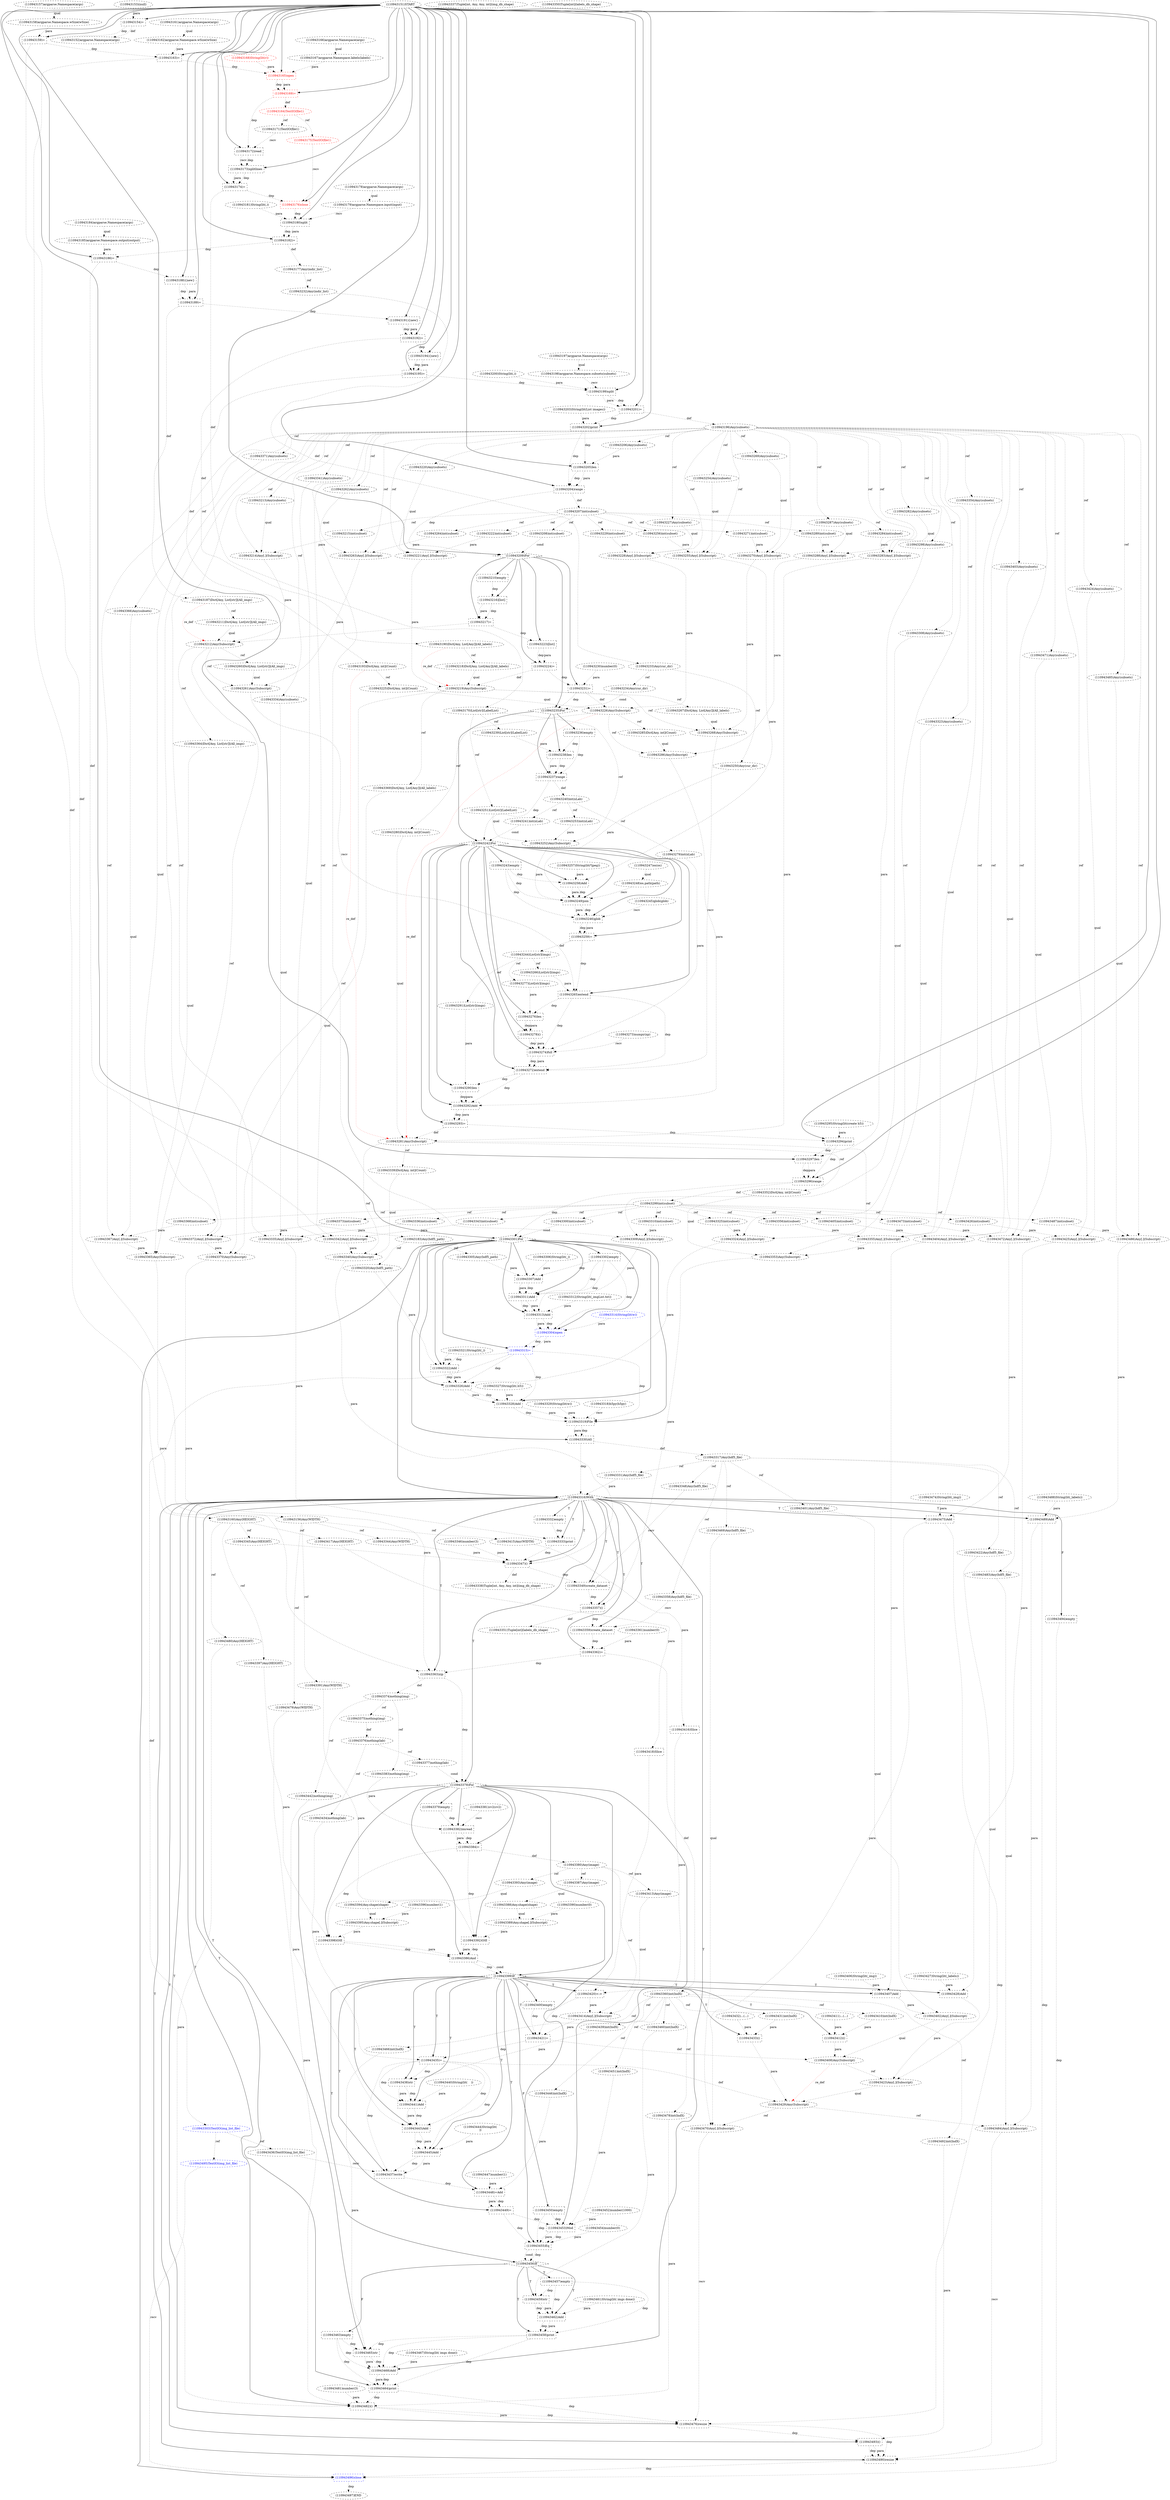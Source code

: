 digraph G {
1 [label="(110943480)Any(HEIGHT)" shape=ellipse style=dashed]
2 [label="(110943156)Any(WIDTH)" shape=ellipse style=dashed]
3 [label="(110943230)number(0)" shape=ellipse style=dashed]
4 [label="(110943324)Any[.](Subscript)" shape=ellipse style=dashed]
5 [label="(110943449)=" shape=box style=dashed]
6 [label="(110943253)int(nLab)" shape=ellipse style=dashed]
7 [label="(110943288)Any[.](Subscript)" shape=ellipse style=dashed]
8 [label="(110943403)Any(subsets)" shape=ellipse style=dashed]
9 [label="(110943284)int(subset)" shape=ellipse style=dashed]
10 [label="(110943161)argparse.Namespace(args)" shape=ellipse style=dashed]
11 [label="(110943305)Any(hdf5_path)" shape=ellipse style=dashed]
12 [label="(110943258)Add" shape=box style=dashed]
13 [label="(110943211)Dict[Any, List[str]](All_imgs)" shape=ellipse style=dashed]
14 [label="(110943488)String(lit(_labels))" shape=ellipse style=dashed]
15 [label="(110943296)range" shape=box style=dashed]
16 [label="(110943372)Any[.](Subscript)" shape=ellipse style=dashed]
17 [label="(110943263)Any[.](Subscript)" shape=ellipse style=dashed]
18 [label="(110943210)empty" shape=box style=dashed]
19 [label="(110943325)int(subset)" shape=ellipse style=dashed]
20 [label="(110943406)String(lit(_img))" shape=ellipse style=dashed]
21 [label="(110943445)Add" shape=box style=dashed]
22 [label="(110943344)Any(WIDTH)" shape=ellipse style=dashed]
23 [label="(110943364)Dict[Any, List[str]](All_imgs)" shape=ellipse style=dashed]
24 [label="(110943381)cv2(cv2)" shape=ellipse style=dashed]
25 [label="(110943473)int(subset)" shape=ellipse style=dashed]
26 [label="(110943162)argparse.Namespace.wSize(wSize)" shape=ellipse style=dashed]
27 [label="(110943197)argparse.Namespace(args)" shape=ellipse style=dashed]
28 [label="(110943411)...(...)" shape=ellipse style=dashed]
29 [label="(110943450)empty" shape=box style=dashed]
30 [label="(110943175)TextIO(file1)" shape=ellipse style=dashed color=red fontcolor=red]
31 [label="(110943447)number(1)" shape=ellipse style=dashed]
32 [label="(110943457)empty" shape=box style=dashed]
33 [label="(110943171)TextIO(file1)" shape=ellipse style=dashed]
34 [label="(110943153)(null)" shape=ellipse style=dashed]
35 [label="(110943266)List[str](imgs)" shape=ellipse style=dashed]
36 [label="(110943154)=" shape=box style=dashed]
37 [label="(110943414)Any[.](Subscript)" shape=ellipse style=dashed]
38 [label="(110943472)Any[.](Subscript)" shape=ellipse style=dashed]
39 [label="(110943389)Any.shape[.](Subscript)" shape=ellipse style=dashed]
40 [label="(110943420)<:>" shape=box style=dashed]
41 [label="(110943427)String(lit(_labels))" shape=ellipse style=dashed]
42 [label="(110943490)resize" shape=box style=dashed]
43 [label="(110943200)String(lit(,))" shape=ellipse style=dashed]
44 [label="(110943219)Any(Subscript)" shape=ellipse style=dashed]
45 [label="(110943278)()" shape=box style=dashed]
46 [label="(110943206)Any(subsets)" shape=ellipse style=dashed]
47 [label="(110943239)List[str](LabelList)" shape=ellipse style=dashed]
48 [label="(110943401)Any(hdf5_file)" shape=ellipse style=dashed]
49 [label="(110943425)Any[.](Subscript)" shape=ellipse style=dashed]
50 [label="(110943245)glob(glob)" shape=ellipse style=dashed]
51 [label="(110943261)Any(Subscript)" shape=ellipse style=dashed]
52 [label="(110943228)Any[.](Subscript)" shape=ellipse style=dashed]
53 [label="(110943262)Any(subsets)" shape=ellipse style=dashed]
54 [label="(110943327)String(lit(.h5))" shape=ellipse style=dashed]
55 [label="(110943187)Dict[Any, List[str]](All_imgs)" shape=ellipse style=dashed]
56 [label="(110943300)int(subset)" shape=ellipse style=dashed]
57 [label="(110943311)Add" shape=box style=dashed]
58 [label="(110943313)Add" shape=box style=dashed]
59 [label="(110943195)=" shape=box style=dashed]
60 [label="(110943402)Any[.](Subscript)" shape=ellipse style=dashed]
61 [label="(110943379)empty" shape=box style=dashed]
62 [label="(110943428)Add" shape=box style=dashed]
63 [label="(110943247)os(os)" shape=ellipse style=dashed]
64 [label="(110943380)Any(image)" shape=ellipse style=dashed]
65 [label="(110943160)Any(HEIGHT)" shape=ellipse style=dashed]
66 [label="(110943295)String(lit(create h5))" shape=ellipse style=dashed]
67 [label="(110943346)number(3)" shape=ellipse style=dashed]
68 [label="(110943198)argparse.Namespace.subsets(subsets)" shape=ellipse style=dashed]
69 [label="(110943281)Any(Subscript)" shape=ellipse style=dashed]
70 [label="(110943183)Any(hdf5_path)" shape=ellipse style=dashed]
71 [label="(110943231)=" shape=box style=dashed]
72 [label="(110943264)int(subset)" shape=ellipse style=dashed]
73 [label="(110943326)Add" shape=box style=dashed]
74 [label="(110943393)Any(image)" shape=ellipse style=dashed]
75 [label="(110943461)String(lit( imgs done))" shape=ellipse style=dashed]
76 [label="(110943329)String(lit(w))" shape=ellipse style=dashed]
77 [label="(110943285)Dict[Any, int](Count)" shape=ellipse style=dashed]
78 [label="(110943255)Any[.](Subscript)" shape=ellipse style=dashed]
79 [label="(110943392)GtE" shape=box style=dashed]
80 [label="(110943448)=Add" shape=box style=dashed]
81 [label="(110943454)number(0)" shape=ellipse style=dashed]
82 [label="(110943316)With" shape=diamond style=dashed]
83 [label="(110943388)Any.shape(shape)" shape=ellipse style=dashed]
84 [label="(110943371)Any(subsets)" shape=ellipse style=dashed]
85 [label="(110943357)()" shape=box style=dashed]
86 [label="(110943429)Any(Subscript)" shape=ellipse style=dashed]
87 [label="(110943339)Dict[Any, int](Count)" shape=ellipse style=dashed]
88 [label="(110943294)print" shape=box style=dashed]
89 [label="(110943367)Any[.](Subscript)" shape=ellipse style=dashed]
90 [label="(110943208)int(subset)" shape=ellipse style=dashed]
91 [label="(110943166)argparse.Namespace(args)" shape=ellipse style=dashed]
92 [label="(110943460)int(IndX)" shape=ellipse style=dashed]
93 [label="(110943337)Tuple[int, Any, Any, int](img_db_shape)" shape=ellipse style=dashed]
94 [label="(110943283)Any[.](Subscript)" shape=ellipse style=dashed]
95 [label="(110943336)int(subset)" shape=ellipse style=dashed]
96 [label="(110943246)glob" shape=box style=dashed]
97 [label="(110943382)imread" shape=box style=dashed]
98 [label="(110943405)int(subset)" shape=ellipse style=dashed]
99 [label="(110943217)=" shape=box style=dashed]
100 [label="(110943361)number(0)" shape=ellipse style=dashed]
101 [label="(110943369)Dict[Any, List[Any]](All_labels)" shape=ellipse style=dashed]
102 [label="(110943312)String(lit(_imgList.txt))" shape=ellipse style=dashed]
103 [label="(110943279)int(nLab)" shape=ellipse style=dashed]
104 [label="(110943404)Any[.](Subscript)" shape=ellipse style=dashed]
105 [label="(110943172)read" shape=box style=dashed]
106 [label="(110943476)resize" shape=box style=dashed]
107 [label="(110943289)int(subset)" shape=ellipse style=dashed]
108 [label="(110943322)Add" shape=box style=dashed]
109 [label="(110943417)Any(HEIGHT)" shape=ellipse style=dashed]
110 [label="(110943234)Any(cur_dir)" shape=ellipse style=dashed]
111 [label="(110943308)Any(subsets)" shape=ellipse style=dashed]
112 [label="(110943398)GtE" shape=box style=dashed]
113 [label="(110943451)int(IndX)" shape=ellipse style=dashed]
114 [label="(110943265)extend" shape=box style=dashed]
115 [label="(110943354)Any(subsets)" shape=ellipse style=dashed]
116 [label="(110943216)[list]" shape=box style=dashed]
117 [label="(110943467)String(lit( imgs done))" shape=ellipse style=dashed]
118 [label="(110943468)Add" shape=box style=dashed]
119 [label="(110943250)Any(cur_dir)" shape=ellipse style=dashed]
120 [label="(110943173)splitlines" shape=box style=dashed]
121 [label="(110943303)TextIO(img_list_file)" shape=ellipse style=dashed color=blue fontcolor=blue]
122 [label="(110943407)Add" shape=box style=dashed]
123 [label="(110943221)Any[.](Subscript)" shape=ellipse style=dashed]
124 [label="(110943426)int(subset)" shape=ellipse style=dashed]
125 [label="(110943282)Any(subsets)" shape=ellipse style=dashed]
126 [label="(110943192)=" shape=box style=dashed]
127 [label="(110943341)Any(subsets)" shape=ellipse style=dashed]
128 [label="(110943358)Any(hdf5_file)" shape=ellipse style=dashed]
129 [label="(110943471)Any(subsets)" shape=ellipse style=dashed]
130 [label="(110943330)AS" shape=box style=dashed]
131 [label="(110943259)=" shape=box style=dashed]
132 [label="(110943167)argparse.Namespace.labels(labels)" shape=ellipse style=dashed]
133 [label="(110943459)str" shape=box style=dashed]
134 [label="(110943373)int(subset)" shape=ellipse style=dashed]
135 [label="(110943251)List[str](LabelList)" shape=ellipse style=dashed]
136 [label="(110943272)extend" shape=box style=dashed]
137 [label="(110943413)Any(image)" shape=ellipse style=dashed]
138 [label="(110943170)List[str](LabelList)" shape=ellipse style=dashed]
139 [label="(110943353)Any(Subscript)" shape=ellipse style=dashed]
140 [label="(110943378)For" shape=diamond style=dashed]
141 [label="(110943399)If" shape=diamond style=dashed]
142 [label="(110943400)empty" shape=box style=dashed]
143 [label="(110943169)=" shape=box style=dashed color=red fontcolor=red]
144 [label="(110943412)()" shape=box style=dashed]
145 [label="(110943439)int(IndX)" shape=ellipse style=dashed]
146 [label="(110943478)int(IndX)" shape=ellipse style=dashed]
147 [label="(110943159)=" shape=box style=dashed]
148 [label="(110943435)=" shape=box style=dashed]
149 [label="(110943482)()" shape=box style=dashed]
150 [label="(110943350)Tuple[int](labels_db_shape)" shape=ellipse style=dashed]
151 [label="(110943415)Any(WIDTH)" shape=ellipse style=dashed]
152 [label="(110943193)Dict[Any, int](Count)" shape=ellipse style=dashed]
153 [label="(110943237)range" shape=box style=dashed]
154 [label="(110943297)len" shape=box style=dashed]
155 [label="(110943328)Add" shape=box style=dashed]
156 [label="(110943168)String(lit(r))" shape=ellipse style=dashed color=red fontcolor=red]
157 [label="(110943280)Dict[Any, int](Count)" shape=ellipse style=dashed]
158 [label="(110943304)open" shape=box style=dashed color=blue fontcolor=blue]
159 [label="(110943421)=" shape=box style=dashed]
160 [label="(110943254)Any(subsets)" shape=ellipse style=dashed]
161 [label="(110943496)close" shape=box style=dashed color=blue fontcolor=blue]
162 [label="(110943342)Any[.](Subscript)" shape=ellipse style=dashed]
163 [label="(110943318)h5py(h5py)" shape=ellipse style=dashed]
164 [label="(110943441)Add" shape=box style=dashed]
165 [label="(110943486)Any[.](Subscript)" shape=ellipse style=dashed]
166 [label="(110943184)argparse.Namespace(args)" shape=ellipse style=dashed]
167 [label="(110943314)String(lit(w))" shape=ellipse style=dashed color=blue fontcolor=blue]
168 [label="(110943497)END" style=dashed]
169 [label="(110943226)Any(Subscript)" shape=ellipse style=dashed]
170 [label="(110943260)Dict[Any, List[str]](All_imgs)" shape=ellipse style=dashed]
171 [label="(110943340)Any(Subscript)" shape=ellipse style=dashed]
172 [label="(110943233)Any(cur_dir)" shape=ellipse style=dashed]
173 [label="(110943383)nothing(img)" shape=ellipse style=dashed]
174 [label="(110943227)Any(subsets)" shape=ellipse style=dashed]
175 [label="(110943410)int(IndX)" shape=ellipse style=dashed]
176 [label="(110943366)Any(subsets)" shape=ellipse style=dashed]
177 [label="(110943180)split" shape=box style=dashed]
178 [label="(110943463)empty" shape=box style=dashed]
179 [label="(110943182)=" shape=box style=dashed]
180 [label="(110943422)Any(hdf5_file)" shape=ellipse style=dashed]
181 [label="(110943157)argparse.Namespace(args)" shape=ellipse style=dashed]
182 [label="(110943306)String(lit(_))" shape=ellipse style=dashed]
183 [label="(110943377)nothing(lab)" shape=ellipse style=dashed]
184 [label="(110943438)str" shape=box style=dashed]
185 [label="(110943452)number(1000)" shape=ellipse style=dashed]
186 [label="(110943483)Any(hdf5_file)" shape=ellipse style=dashed]
187 [label="(110943470)Any[.](Subscript)" shape=ellipse style=dashed]
188 [label="(110943387)Any(image)" shape=ellipse style=dashed]
189 [label="(110943277)List[str](imgs)" shape=ellipse style=dashed]
190 [label="(110943335)Any[.](Subscript)" shape=ellipse style=dashed]
191 [label="(110943207)int(subset)" shape=ellipse style=dashed]
192 [label="(110943338)Tuple[int, Any, Any, int](img_db_shape)" shape=ellipse style=dashed]
193 [label="(110943222)int(subset)" shape=ellipse style=dashed]
194 [label="(110943203)String(lit(List images))" shape=ellipse style=dashed]
195 [label="(110943423)Any[.](Subscript)" shape=ellipse style=dashed]
196 [label="(110943494)empty" shape=box style=dashed]
197 [label="(110943242)For" shape=diamond style=dashed]
198 [label="(110943495)TextIO(img_list_file)" shape=ellipse style=dashed color=blue fontcolor=blue]
199 [label="(110943241)int(nLab)" shape=ellipse style=dashed]
200 [label="(110943291)List[str](imgs)" shape=ellipse style=dashed]
201 [label="(110943229)int(subset)" shape=ellipse style=dashed]
202 [label="(110943214)Any[.](Subscript)" shape=ellipse style=dashed]
203 [label="(110943320)Any(hdf5_path)" shape=ellipse style=dashed]
204 [label="(110943186)=" shape=box style=dashed]
205 [label="(110943270)Any[.](Subscript)" shape=ellipse style=dashed]
206 [label="(110943355)Any[.](Subscript)" shape=ellipse style=dashed]
207 [label="(110943249)join" shape=box style=dashed]
208 [label="(110943215)int(subset)" shape=ellipse style=dashed]
209 [label="(110943331)Any(hdf5_file)" shape=ellipse style=dashed]
210 [label="(110943424)Any(subsets)" shape=ellipse style=dashed]
211 [label="(110943360)int(IndX)" shape=ellipse style=dashed]
212 [label="(110943359)create_dataset" shape=box style=dashed]
213 [label="(110943436)TextIO(img_list_file)" shape=ellipse style=dashed]
214 [label="(110943416)Slice" shape=box style=dashed]
215 [label="(110943334)Any(subsets)" shape=ellipse style=dashed]
216 [label="(110943269)Any(subsets)" shape=ellipse style=dashed]
217 [label="(110943158)argparse.Namespace.wSize(wSize)" shape=ellipse style=dashed]
218 [label="(110943376)nothing(lab)" shape=ellipse style=dashed]
219 [label="(110943220)Any(subsets)" shape=ellipse style=dashed]
220 [label="(110943394)Any.shape(shape)" shape=ellipse style=dashed]
221 [label="(110943474)String(lit(_img))" shape=ellipse style=dashed]
222 [label="(110943165)open" shape=box style=dashed color=red fontcolor=red]
223 [label="(110943298)Any(subsets)" shape=ellipse style=dashed]
224 [label="(110943299)int(subset)" shape=ellipse style=dashed]
225 [label="(110943481)number(3)" shape=ellipse style=dashed]
226 [label="(110943469)Any(hdf5_file)" shape=ellipse style=dashed]
227 [label="(110943248)os.path(path)" shape=ellipse style=dashed]
228 [label="(110943390)number(0)" shape=ellipse style=dashed]
229 [label="(110943190)Dict[Any, List[Any]](All_labels)" shape=ellipse style=dashed]
230 [label="(110943181)String(lit(,))" shape=ellipse style=dashed]
231 [label="(110943286)Any(Subscript)" shape=ellipse style=dashed]
232 [label="(110943386)And" shape=box style=dashed]
233 [label="(110943152)argparse.Namespace(args)" shape=ellipse style=dashed]
234 [label="(110943244)List[str](imgs)" shape=ellipse style=dashed]
235 [label="(110943301)For" shape=diamond style=dashed]
236 [label="(110943356)int(subset)" shape=ellipse style=dashed]
237 [label="(110943164)TextIO(file1)" shape=ellipse style=dashed color=red fontcolor=red]
238 [label="(110943433)()" shape=box style=dashed]
239 [label="(110943465)str" shape=box style=dashed]
240 [label="(110943205)len" shape=box style=dashed]
241 [label="(110943444)String(lit(
))" shape=ellipse style=dashed]
242 [label="(110943458)print" shape=box style=dashed]
243 [label="(110943396)number(1)" shape=ellipse style=dashed]
244 [label="(110943273)numpy(np)" shape=ellipse style=dashed]
245 [label="(110943188){new}" shape=box style=dashed]
246 [label="(110943199)split" shape=box style=dashed]
247 [label="(110943315)=" shape=box style=dashed color=blue fontcolor=blue]
248 [label="(110943333)print" shape=box style=dashed]
249 [label="(110943351)Tuple[int](labels_db_shape)" shape=ellipse style=dashed]
250 [label="(110943487)int(subset)" shape=ellipse style=dashed]
251 [label="(110943268)Any(Subscript)" shape=ellipse style=dashed]
252 [label="(110943466)int(IndX)" shape=ellipse style=dashed]
253 [label="(110943236)empty" shape=box style=dashed]
254 [label="(110943271)int(subset)" shape=ellipse style=dashed]
255 [label="(110943317)Any(hdf5_file)" shape=ellipse style=dashed]
256 [label="(110943243)empty" shape=box style=dashed]
257 [label="(110943274)full" shape=box style=dashed]
258 [label="(110943224)=" shape=box style=dashed]
259 [label="(110943365)Any(Subscript)" shape=ellipse style=dashed]
260 [label="(110943475)Add" shape=box style=dashed]
261 [label="(110943362)=" shape=box style=dashed]
262 [label="(110943163)=" shape=box style=dashed]
263 [label="(110943201)=" shape=box style=dashed]
264 [label="(110943348)Any(hdf5_file)" shape=ellipse style=dashed]
265 [label="(110943309)Any[.](Subscript)" shape=ellipse style=dashed]
266 [label="(110943363)zip" shape=box style=dashed]
267 [label="(110943151)START" style=dashed]
268 [label="(110943489)Add" shape=box style=dashed]
269 [label="(110943493)()" shape=box style=dashed]
270 [label="(110943374)nothing(img)" shape=ellipse style=dashed]
271 [label="(110943462)Add" shape=box style=dashed]
272 [label="(110943174)=" shape=box style=dashed]
273 [label="(110943349)create_dataset" shape=box style=dashed]
274 [label="(110943204)range" shape=box style=dashed]
275 [label="(110943370)Any(Subscript)" shape=ellipse style=dashed]
276 [label="(110943368)int(subset)" shape=ellipse style=dashed]
277 [label="(110943431)int(IndX)" shape=ellipse style=dashed]
278 [label="(110943442)nothing(img)" shape=ellipse style=dashed]
279 [label="(110943319)File" shape=box style=dashed]
280 [label="(110943455)Eq" shape=box style=dashed]
281 [label="(110943223)[list]" shape=box style=dashed]
282 [label="(110943375)nothing(img)" shape=ellipse style=dashed]
283 [label="(110943443)Add" shape=box style=dashed]
284 [label="(110943257)String(lit(*jpeg))" shape=ellipse style=dashed]
285 [label="(110943194){new}" shape=box style=dashed]
286 [label="(110943276)len" shape=box style=dashed]
287 [label="(110943240)int(nLab)" shape=ellipse style=dashed]
288 [label="(110943347)()" shape=box style=dashed]
289 [label="(110943292)Add" shape=box style=dashed]
290 [label="(110943218)Dict[Any, List[Any]](All_labels)" shape=ellipse style=dashed]
291 [label="(110943440)String(lit(	))" shape=ellipse style=dashed]
292 [label="(110943179)argparse.Namespace.input(input)" shape=ellipse style=dashed]
293 [label="(110943209)For" shape=diamond style=dashed]
294 [label="(110943310)int(subset)" shape=ellipse style=dashed]
295 [label="(110943464)print" shape=box style=dashed]
296 [label="(110943235)For" shape=diamond style=dashed]
297 [label="(110943191){new}" shape=box style=dashed]
298 [label="(110943225)Dict[Any, int](Count)" shape=ellipse style=dashed]
299 [label="(110943302)empty" shape=box style=dashed]
300 [label="(110943453)Mod" shape=box style=dashed]
301 [label="(110943352)Dict[Any, int](Count)" shape=ellipse style=dashed]
302 [label="(110943177)Any(indir_list)" shape=ellipse style=dashed]
303 [label="(110943321)String(lit(_))" shape=ellipse style=dashed]
304 [label="(110943397)Any(HEIGHT)" shape=ellipse style=dashed]
305 [label="(110943290)len" shape=box style=dashed]
306 [label="(110943293)=" shape=box style=dashed]
307 [label="(110943484)Any[.](Subscript)" shape=ellipse style=dashed]
308 [label="(110943185)argparse.Namespace.output(output)" shape=ellipse style=dashed]
309 [label="(110943492)int(IndX)" shape=ellipse style=dashed]
310 [label="(110943213)Any(subsets)" shape=ellipse style=dashed]
311 [label="(110943238)len" shape=box style=dashed]
312 [label="(110943418)Slice" shape=box style=dashed]
313 [label="(110943485)Any(subsets)" shape=ellipse style=dashed]
314 [label="(110943408)Any(Subscript)" shape=ellipse style=dashed]
315 [label="(110943323)Any(subsets)" shape=ellipse style=dashed]
316 [label="(110943178)argparse.Namespace(args)" shape=ellipse style=dashed]
317 [label="(110943256)int(subset)" shape=ellipse style=dashed]
318 [label="(110943332)empty" shape=box style=dashed]
319 [label="(110943391)Any(WIDTH)" shape=ellipse style=dashed]
320 [label="(110943196)Any(subsets)" shape=ellipse style=dashed]
321 [label="(110943212)Any(Subscript)" shape=ellipse style=dashed]
322 [label="(110943252)Any(Subscript)" shape=ellipse style=dashed]
323 [label="(110943189)=" shape=box style=dashed]
324 [label="(110943307)Add" shape=box style=dashed]
325 [label="(110943479)Any(WIDTH)" shape=ellipse style=dashed]
326 [label="(110943176)close" shape=box style=dashed color=red fontcolor=red]
327 [label="(110943432)...(...)" shape=ellipse style=dashed]
328 [label="(110943343)int(subset)" shape=ellipse style=dashed]
329 [label="(110943202)print" shape=box style=dashed]
330 [label="(110943345)Any(HEIGHT)" shape=ellipse style=dashed]
331 [label="(110943437)write" shape=box style=dashed]
332 [label="(110943456)If" shape=diamond style=dashed]
333 [label="(110943232)Any(indir_list)" shape=ellipse style=dashed]
334 [label="(110943287)Any(subsets)" shape=ellipse style=dashed]
335 [label="(110943395)Any.shape[.](Subscript)" shape=ellipse style=dashed]
336 [label="(110943434)nothing(lab)" shape=ellipse style=dashed]
337 [label="(110943446)int(IndX)" shape=ellipse style=dashed]
338 [label="(110943267)Dict[Any, List[Any]](All_labels)" shape=ellipse style=dashed]
339 [label="(110943384)=" shape=box style=dashed]
65 -> 1 [label="ref" style=dotted];
147 -> 2 [label="def" style=dotted];
315 -> 4 [label="qual" style=dotted];
19 -> 4 [label="para" style=dotted];
320 -> 4 [label="ref" style=dotted];
141 -> 5 [label="T"];
80 -> 5 [label="dep" style=dotted];
80 -> 5 [label="para" style=dotted];
287 -> 6 [label="ref" style=dotted];
334 -> 7 [label="qual" style=dotted];
107 -> 7 [label="para" style=dotted];
320 -> 7 [label="ref" style=dotted];
320 -> 8 [label="ref" style=dotted];
191 -> 9 [label="ref" style=dotted];
70 -> 11 [label="ref" style=dotted];
197 -> 12 [label="" style=solid];
78 -> 12 [label="para" style=dotted];
284 -> 12 [label="para" style=dotted];
256 -> 12 [label="dep" style=dotted];
55 -> 13 [label="ref" style=dotted];
267 -> 15 [label="" style=solid];
154 -> 15 [label="dep" style=dotted];
154 -> 15 [label="para" style=dotted];
88 -> 15 [label="dep" style=dotted];
84 -> 16 [label="qual" style=dotted];
134 -> 16 [label="para" style=dotted];
320 -> 16 [label="ref" style=dotted];
53 -> 17 [label="qual" style=dotted];
72 -> 17 [label="para" style=dotted];
320 -> 17 [label="ref" style=dotted];
293 -> 18 [label="" style=solid];
224 -> 19 [label="ref" style=dotted];
141 -> 21 [label="T"];
283 -> 21 [label="dep" style=dotted];
283 -> 21 [label="para" style=dotted];
241 -> 21 [label="para" style=dotted];
148 -> 21 [label="dep" style=dotted];
2 -> 22 [label="ref" style=dotted];
321 -> 23 [label="ref" style=dotted];
224 -> 25 [label="ref" style=dotted];
10 -> 26 [label="qual" style=dotted];
141 -> 29 [label="F"];
237 -> 30 [label="ref" style=dotted];
332 -> 32 [label="T"];
237 -> 33 [label="ref" style=dotted];
234 -> 35 [label="ref" style=dotted];
267 -> 36 [label="" style=solid];
34 -> 36 [label="para" style=dotted];
137 -> 37 [label="qual" style=dotted];
40 -> 37 [label="para" style=dotted];
64 -> 37 [label="ref" style=dotted];
129 -> 38 [label="qual" style=dotted];
25 -> 38 [label="para" style=dotted];
320 -> 38 [label="ref" style=dotted];
83 -> 39 [label="qual" style=dotted];
228 -> 39 [label="para" style=dotted];
141 -> 40 [label="T"];
214 -> 40 [label="para" style=dotted];
312 -> 40 [label="para" style=dotted];
82 -> 42 [label="T"];
268 -> 42 [label="dep" style=dotted];
307 -> 42 [label="recv" style=dotted];
269 -> 42 [label="dep" style=dotted];
269 -> 42 [label="para" style=dotted];
106 -> 42 [label="dep" style=dotted];
290 -> 44 [label="qual" style=dotted];
123 -> 44 [label="para" style=dotted];
258 -> 44 [label="def" style=dotted];
229 -> 44 [label="re_def" style=dotted color=red];
197 -> 45 [label="" style=solid];
286 -> 45 [label="dep" style=dotted];
286 -> 45 [label="para" style=dotted];
320 -> 46 [label="ref" style=dotted];
138 -> 47 [label="ref" style=dotted];
255 -> 48 [label="ref" style=dotted];
210 -> 49 [label="qual" style=dotted];
124 -> 49 [label="para" style=dotted];
320 -> 49 [label="ref" style=dotted];
170 -> 51 [label="qual" style=dotted];
17 -> 51 [label="para" style=dotted];
321 -> 51 [label="ref" style=dotted];
174 -> 52 [label="qual" style=dotted];
201 -> 52 [label="para" style=dotted];
320 -> 52 [label="ref" style=dotted];
320 -> 53 [label="ref" style=dotted];
323 -> 55 [label="def" style=dotted];
224 -> 56 [label="ref" style=dotted];
235 -> 57 [label="" style=solid];
324 -> 57 [label="dep" style=dotted];
324 -> 57 [label="para" style=dotted];
265 -> 57 [label="para" style=dotted];
299 -> 57 [label="dep" style=dotted];
235 -> 58 [label="" style=solid];
57 -> 58 [label="dep" style=dotted];
57 -> 58 [label="para" style=dotted];
102 -> 58 [label="para" style=dotted];
299 -> 58 [label="dep" style=dotted];
267 -> 59 [label="" style=solid];
285 -> 59 [label="dep" style=dotted];
285 -> 59 [label="para" style=dotted];
48 -> 60 [label="qual" style=dotted];
122 -> 60 [label="para" style=dotted];
140 -> 61 [label="" style=solid];
141 -> 62 [label="T"];
49 -> 62 [label="para" style=dotted];
41 -> 62 [label="para" style=dotted];
339 -> 64 [label="def" style=dotted];
262 -> 65 [label="def" style=dotted];
27 -> 68 [label="qual" style=dotted];
157 -> 69 [label="qual" style=dotted];
94 -> 69 [label="para" style=dotted];
306 -> 69 [label="def" style=dotted];
169 -> 69 [label="re_def" style=dotted color=red];
152 -> 69 [label="re_def" style=dotted color=red];
204 -> 70 [label="def" style=dotted];
293 -> 71 [label="" style=solid];
3 -> 71 [label="para" style=dotted];
258 -> 71 [label="dep" style=dotted];
191 -> 72 [label="ref" style=dotted];
235 -> 73 [label="" style=solid];
108 -> 73 [label="dep" style=dotted];
108 -> 73 [label="para" style=dotted];
4 -> 73 [label="para" style=dotted];
247 -> 73 [label="dep" style=dotted];
64 -> 74 [label="ref" style=dotted];
169 -> 77 [label="ref" style=dotted];
160 -> 78 [label="qual" style=dotted];
317 -> 78 [label="para" style=dotted];
320 -> 78 [label="ref" style=dotted];
140 -> 79 [label="" style=solid];
39 -> 79 [label="para" style=dotted];
319 -> 79 [label="para" style=dotted];
339 -> 79 [label="dep" style=dotted];
141 -> 80 [label="T"];
337 -> 80 [label="para" style=dotted];
31 -> 80 [label="para" style=dotted];
331 -> 80 [label="dep" style=dotted];
235 -> 82 [label="" style=solid];
130 -> 82 [label="dep" style=dotted];
209 -> 82 [label="para" style=dotted];
188 -> 83 [label="qual" style=dotted];
320 -> 84 [label="ref" style=dotted];
82 -> 85 [label="T"];
139 -> 85 [label="para" style=dotted];
273 -> 85 [label="dep" style=dotted];
195 -> 86 [label="qual" style=dotted];
238 -> 86 [label="para" style=dotted];
148 -> 86 [label="def" style=dotted];
314 -> 86 [label="re_def" style=dotted color=red];
69 -> 87 [label="ref" style=dotted];
267 -> 88 [label="" style=solid];
66 -> 88 [label="para" style=dotted];
306 -> 88 [label="dep" style=dotted];
176 -> 89 [label="qual" style=dotted];
276 -> 89 [label="para" style=dotted];
320 -> 89 [label="ref" style=dotted];
191 -> 90 [label="ref" style=dotted];
211 -> 92 [label="ref" style=dotted];
125 -> 94 [label="qual" style=dotted];
9 -> 94 [label="para" style=dotted];
320 -> 94 [label="ref" style=dotted];
224 -> 95 [label="ref" style=dotted];
197 -> 96 [label="" style=solid];
50 -> 96 [label="recv" style=dotted];
207 -> 96 [label="dep" style=dotted];
207 -> 96 [label="para" style=dotted];
256 -> 96 [label="dep" style=dotted];
140 -> 97 [label="" style=solid];
24 -> 97 [label="recv" style=dotted];
173 -> 97 [label="para" style=dotted];
61 -> 97 [label="dep" style=dotted];
224 -> 98 [label="ref" style=dotted];
293 -> 99 [label="" style=solid];
116 -> 99 [label="dep" style=dotted];
116 -> 99 [label="para" style=dotted];
44 -> 101 [label="ref" style=dotted];
287 -> 103 [label="ref" style=dotted];
8 -> 104 [label="qual" style=dotted];
98 -> 104 [label="para" style=dotted];
320 -> 104 [label="ref" style=dotted];
267 -> 105 [label="" style=solid];
33 -> 105 [label="recv" style=dotted];
143 -> 105 [label="dep" style=dotted];
82 -> 106 [label="T"];
260 -> 106 [label="dep" style=dotted];
187 -> 106 [label="recv" style=dotted];
149 -> 106 [label="dep" style=dotted];
149 -> 106 [label="para" style=dotted];
295 -> 106 [label="dep" style=dotted];
191 -> 107 [label="ref" style=dotted];
235 -> 108 [label="" style=solid];
203 -> 108 [label="para" style=dotted];
303 -> 108 [label="para" style=dotted];
247 -> 108 [label="dep" style=dotted];
65 -> 109 [label="ref" style=dotted];
172 -> 110 [label="ref" style=dotted];
320 -> 111 [label="ref" style=dotted];
140 -> 112 [label="" style=solid];
335 -> 112 [label="para" style=dotted];
304 -> 112 [label="para" style=dotted];
339 -> 112 [label="dep" style=dotted];
211 -> 113 [label="ref" style=dotted];
197 -> 114 [label="" style=solid];
51 -> 114 [label="recv" style=dotted];
35 -> 114 [label="para" style=dotted];
131 -> 114 [label="dep" style=dotted];
320 -> 115 [label="ref" style=dotted];
293 -> 116 [label="" style=solid];
18 -> 116 [label="dep" style=dotted];
82 -> 118 [label="T"];
239 -> 118 [label="dep" style=dotted];
239 -> 118 [label="para" style=dotted];
117 -> 118 [label="para" style=dotted];
242 -> 118 [label="dep" style=dotted];
178 -> 118 [label="dep" style=dotted];
172 -> 119 [label="ref" style=dotted];
267 -> 120 [label="" style=solid];
105 -> 120 [label="dep" style=dotted];
105 -> 120 [label="recv" style=dotted];
247 -> 121 [label="def" style=dotted];
141 -> 122 [label="T"];
104 -> 122 [label="para" style=dotted];
20 -> 122 [label="para" style=dotted];
219 -> 123 [label="qual" style=dotted];
193 -> 123 [label="para" style=dotted];
320 -> 123 [label="ref" style=dotted];
224 -> 124 [label="ref" style=dotted];
320 -> 125 [label="ref" style=dotted];
267 -> 126 [label="" style=solid];
297 -> 126 [label="dep" style=dotted];
297 -> 126 [label="para" style=dotted];
320 -> 127 [label="ref" style=dotted];
255 -> 128 [label="ref" style=dotted];
320 -> 129 [label="ref" style=dotted];
235 -> 130 [label="" style=solid];
279 -> 130 [label="dep" style=dotted];
279 -> 130 [label="para" style=dotted];
197 -> 131 [label="" style=solid];
96 -> 131 [label="dep" style=dotted];
96 -> 131 [label="para" style=dotted];
91 -> 132 [label="qual" style=dotted];
332 -> 133 [label="T"];
92 -> 133 [label="para" style=dotted];
32 -> 133 [label="dep" style=dotted];
224 -> 134 [label="ref" style=dotted];
138 -> 135 [label="ref" style=dotted];
197 -> 136 [label="" style=solid];
251 -> 136 [label="recv" style=dotted];
257 -> 136 [label="dep" style=dotted];
257 -> 136 [label="para" style=dotted];
114 -> 136 [label="dep" style=dotted];
64 -> 137 [label="ref" style=dotted];
272 -> 138 [label="def" style=dotted];
301 -> 139 [label="qual" style=dotted];
206 -> 139 [label="para" style=dotted];
69 -> 139 [label="ref" style=dotted];
82 -> 140 [label="T"];
266 -> 140 [label="dep" style=dotted];
183 -> 140 [label="cond" style=dotted];
140 -> 141 [label="" style=solid];
232 -> 141 [label="dep" style=dotted];
232 -> 141 [label="cond" style=dotted];
141 -> 142 [label="T"];
267 -> 143 [label="" style=solid];
222 -> 143 [label="dep" style=dotted];
222 -> 143 [label="para" style=dotted];
141 -> 144 [label="T"];
175 -> 144 [label="para" style=dotted];
28 -> 144 [label="para" style=dotted];
211 -> 145 [label="ref" style=dotted];
211 -> 146 [label="ref" style=dotted];
267 -> 147 [label="" style=solid];
217 -> 147 [label="para" style=dotted];
36 -> 147 [label="dep" style=dotted];
141 -> 148 [label="T"];
336 -> 148 [label="para" style=dotted];
159 -> 148 [label="dep" style=dotted];
82 -> 149 [label="T"];
146 -> 149 [label="para" style=dotted];
325 -> 149 [label="para" style=dotted];
1 -> 149 [label="para" style=dotted];
225 -> 149 [label="para" style=dotted];
295 -> 149 [label="dep" style=dotted];
2 -> 151 [label="ref" style=dotted];
59 -> 152 [label="def" style=dotted];
296 -> 153 [label="" style=solid];
311 -> 153 [label="dep" style=dotted];
311 -> 153 [label="para" style=dotted];
253 -> 153 [label="dep" style=dotted];
267 -> 154 [label="" style=solid];
223 -> 154 [label="para" style=dotted];
88 -> 154 [label="dep" style=dotted];
235 -> 155 [label="" style=solid];
73 -> 155 [label="dep" style=dotted];
73 -> 155 [label="para" style=dotted];
54 -> 155 [label="para" style=dotted];
247 -> 155 [label="dep" style=dotted];
169 -> 157 [label="ref" style=dotted];
235 -> 158 [label="" style=solid];
58 -> 158 [label="dep" style=dotted];
58 -> 158 [label="para" style=dotted];
167 -> 158 [label="para" style=dotted];
299 -> 158 [label="dep" style=dotted];
141 -> 159 [label="T"];
40 -> 159 [label="dep" style=dotted];
37 -> 159 [label="para" style=dotted];
142 -> 159 [label="dep" style=dotted];
320 -> 160 [label="ref" style=dotted];
235 -> 161 [label="" style=solid];
198 -> 161 [label="recv" style=dotted];
196 -> 161 [label="dep" style=dotted];
42 -> 161 [label="dep" style=dotted];
127 -> 162 [label="qual" style=dotted];
328 -> 162 [label="para" style=dotted];
320 -> 162 [label="ref" style=dotted];
141 -> 164 [label="T"];
184 -> 164 [label="dep" style=dotted];
184 -> 164 [label="para" style=dotted];
291 -> 164 [label="para" style=dotted];
148 -> 164 [label="dep" style=dotted];
313 -> 165 [label="qual" style=dotted];
250 -> 165 [label="para" style=dotted];
320 -> 165 [label="ref" style=dotted];
161 -> 168 [label="dep" style=dotted];
298 -> 169 [label="qual" style=dotted];
52 -> 169 [label="para" style=dotted];
71 -> 169 [label="def" style=dotted];
321 -> 170 [label="ref" style=dotted];
87 -> 171 [label="qual" style=dotted];
162 -> 171 [label="para" style=dotted];
69 -> 171 [label="ref" style=dotted];
333 -> 172 [label="def" style=dotted];
270 -> 173 [label="ref" style=dotted];
320 -> 174 [label="ref" style=dotted];
211 -> 175 [label="ref" style=dotted];
320 -> 176 [label="ref" style=dotted];
267 -> 177 [label="" style=solid];
292 -> 177 [label="recv" style=dotted];
230 -> 177 [label="para" style=dotted];
326 -> 177 [label="dep" style=dotted];
332 -> 178 [label="F"];
267 -> 179 [label="" style=solid];
177 -> 179 [label="dep" style=dotted];
177 -> 179 [label="para" style=dotted];
255 -> 180 [label="ref" style=dotted];
218 -> 183 [label="ref" style=dotted];
141 -> 184 [label="T"];
145 -> 184 [label="para" style=dotted];
148 -> 184 [label="dep" style=dotted];
255 -> 186 [label="ref" style=dotted];
226 -> 187 [label="qual" style=dotted];
260 -> 187 [label="para" style=dotted];
86 -> 187 [label="ref" style=dotted];
64 -> 188 [label="ref" style=dotted];
234 -> 189 [label="ref" style=dotted];
215 -> 190 [label="qual" style=dotted];
95 -> 190 [label="para" style=dotted];
320 -> 190 [label="ref" style=dotted];
274 -> 191 [label="def" style=dotted];
288 -> 192 [label="def" style=dotted];
191 -> 193 [label="ref" style=dotted];
180 -> 195 [label="qual" style=dotted];
62 -> 195 [label="para" style=dotted];
314 -> 195 [label="ref" style=dotted];
82 -> 196 [label="F"];
296 -> 197 [label="" style=solid];
153 -> 197 [label="dep" style=dotted];
199 -> 197 [label="cond" style=dotted];
121 -> 198 [label="ref" style=dotted];
287 -> 199 [label="ref" style=dotted];
234 -> 200 [label="ref" style=dotted];
191 -> 201 [label="ref" style=dotted];
310 -> 202 [label="qual" style=dotted];
208 -> 202 [label="para" style=dotted];
320 -> 202 [label="ref" style=dotted];
70 -> 203 [label="ref" style=dotted];
267 -> 204 [label="" style=solid];
308 -> 204 [label="para" style=dotted];
179 -> 204 [label="dep" style=dotted];
216 -> 205 [label="qual" style=dotted];
254 -> 205 [label="para" style=dotted];
320 -> 205 [label="ref" style=dotted];
115 -> 206 [label="qual" style=dotted];
236 -> 206 [label="para" style=dotted];
320 -> 206 [label="ref" style=dotted];
197 -> 207 [label="" style=solid];
227 -> 207 [label="recv" style=dotted];
119 -> 207 [label="para" style=dotted];
322 -> 207 [label="para" style=dotted];
12 -> 207 [label="dep" style=dotted];
12 -> 207 [label="para" style=dotted];
256 -> 207 [label="dep" style=dotted];
191 -> 208 [label="ref" style=dotted];
255 -> 209 [label="ref" style=dotted];
320 -> 210 [label="ref" style=dotted];
261 -> 211 [label="def" style=dotted];
82 -> 212 [label="T"];
128 -> 212 [label="recv" style=dotted];
85 -> 212 [label="dep" style=dotted];
121 -> 213 [label="ref" style=dotted];
151 -> 214 [label="para" style=dotted];
320 -> 215 [label="ref" style=dotted];
320 -> 216 [label="ref" style=dotted];
181 -> 217 [label="qual" style=dotted];
282 -> 218 [label="def" style=dotted];
320 -> 219 [label="ref" style=dotted];
74 -> 220 [label="qual" style=dotted];
267 -> 222 [label="" style=solid];
132 -> 222 [label="para" style=dotted];
156 -> 222 [label="para" style=dotted];
262 -> 222 [label="dep" style=dotted];
320 -> 223 [label="ref" style=dotted];
15 -> 224 [label="def" style=dotted];
255 -> 226 [label="ref" style=dotted];
63 -> 227 [label="qual" style=dotted];
126 -> 229 [label="def" style=dotted];
77 -> 231 [label="qual" style=dotted];
7 -> 231 [label="para" style=dotted];
169 -> 231 [label="ref" style=dotted];
140 -> 232 [label="" style=solid];
79 -> 232 [label="dep" style=dotted];
79 -> 232 [label="para" style=dotted];
112 -> 232 [label="dep" style=dotted];
112 -> 232 [label="para" style=dotted];
36 -> 233 [label="def" style=dotted];
131 -> 234 [label="def" style=dotted];
267 -> 235 [label="" style=solid];
15 -> 235 [label="dep" style=dotted];
56 -> 235 [label="cond" style=dotted];
224 -> 236 [label="ref" style=dotted];
143 -> 237 [label="def" style=dotted];
141 -> 238 [label="T"];
277 -> 238 [label="para" style=dotted];
327 -> 238 [label="para" style=dotted];
82 -> 239 [label="T"];
252 -> 239 [label="para" style=dotted];
242 -> 239 [label="dep" style=dotted];
178 -> 239 [label="dep" style=dotted];
267 -> 240 [label="" style=solid];
46 -> 240 [label="para" style=dotted];
329 -> 240 [label="dep" style=dotted];
332 -> 242 [label="T"];
271 -> 242 [label="dep" style=dotted];
271 -> 242 [label="para" style=dotted];
32 -> 242 [label="dep" style=dotted];
267 -> 245 [label="" style=solid];
204 -> 245 [label="dep" style=dotted];
267 -> 246 [label="" style=solid];
68 -> 246 [label="recv" style=dotted];
43 -> 246 [label="para" style=dotted];
59 -> 246 [label="dep" style=dotted];
235 -> 247 [label="" style=solid];
158 -> 247 [label="dep" style=dotted];
158 -> 247 [label="para" style=dotted];
82 -> 248 [label="T"];
190 -> 248 [label="para" style=dotted];
318 -> 248 [label="dep" style=dotted];
85 -> 249 [label="def" style=dotted];
224 -> 250 [label="ref" style=dotted];
338 -> 251 [label="qual" style=dotted];
205 -> 251 [label="para" style=dotted];
44 -> 251 [label="ref" style=dotted];
211 -> 252 [label="ref" style=dotted];
296 -> 253 [label="" style=solid];
191 -> 254 [label="ref" style=dotted];
130 -> 255 [label="def" style=dotted];
197 -> 256 [label="" style=solid];
197 -> 257 [label="" style=solid];
244 -> 257 [label="recv" style=dotted];
45 -> 257 [label="dep" style=dotted];
45 -> 257 [label="para" style=dotted];
103 -> 257 [label="para" style=dotted];
114 -> 257 [label="dep" style=dotted];
293 -> 258 [label="" style=solid];
281 -> 258 [label="dep" style=dotted];
281 -> 258 [label="para" style=dotted];
23 -> 259 [label="qual" style=dotted];
89 -> 259 [label="para" style=dotted];
321 -> 259 [label="ref" style=dotted];
82 -> 260 [label="T"];
38 -> 260 [label="para" style=dotted];
221 -> 260 [label="para" style=dotted];
82 -> 261 [label="T"];
100 -> 261 [label="para" style=dotted];
212 -> 261 [label="dep" style=dotted];
267 -> 262 [label="" style=solid];
26 -> 262 [label="para" style=dotted];
147 -> 262 [label="dep" style=dotted];
267 -> 263 [label="" style=solid];
246 -> 263 [label="dep" style=dotted];
246 -> 263 [label="para" style=dotted];
255 -> 264 [label="ref" style=dotted];
111 -> 265 [label="qual" style=dotted];
294 -> 265 [label="para" style=dotted];
320 -> 265 [label="ref" style=dotted];
82 -> 266 [label="T"];
259 -> 266 [label="para" style=dotted];
275 -> 266 [label="para" style=dotted];
261 -> 266 [label="dep" style=dotted];
82 -> 268 [label="T"];
165 -> 268 [label="para" style=dotted];
14 -> 268 [label="para" style=dotted];
82 -> 269 [label="T"];
309 -> 269 [label="para" style=dotted];
106 -> 269 [label="dep" style=dotted];
266 -> 270 [label="def" style=dotted];
332 -> 271 [label="T"];
133 -> 271 [label="dep" style=dotted];
133 -> 271 [label="para" style=dotted];
75 -> 271 [label="para" style=dotted];
32 -> 271 [label="dep" style=dotted];
267 -> 272 [label="" style=solid];
120 -> 272 [label="dep" style=dotted];
120 -> 272 [label="para" style=dotted];
82 -> 273 [label="T"];
264 -> 273 [label="recv" style=dotted];
288 -> 273 [label="dep" style=dotted];
267 -> 274 [label="" style=solid];
240 -> 274 [label="dep" style=dotted];
240 -> 274 [label="para" style=dotted];
329 -> 274 [label="dep" style=dotted];
101 -> 275 [label="qual" style=dotted];
16 -> 275 [label="para" style=dotted];
44 -> 275 [label="ref" style=dotted];
224 -> 276 [label="ref" style=dotted];
211 -> 277 [label="ref" style=dotted];
270 -> 278 [label="ref" style=dotted];
235 -> 279 [label="" style=solid];
163 -> 279 [label="recv" style=dotted];
155 -> 279 [label="dep" style=dotted];
155 -> 279 [label="para" style=dotted];
76 -> 279 [label="para" style=dotted];
247 -> 279 [label="dep" style=dotted];
140 -> 280 [label="" style=solid];
300 -> 280 [label="dep" style=dotted];
300 -> 280 [label="para" style=dotted];
81 -> 280 [label="para" style=dotted];
29 -> 280 [label="dep" style=dotted];
5 -> 280 [label="dep" style=dotted];
293 -> 281 [label="" style=solid];
99 -> 281 [label="dep" style=dotted];
270 -> 282 [label="ref" style=dotted];
141 -> 283 [label="T"];
164 -> 283 [label="dep" style=dotted];
164 -> 283 [label="para" style=dotted];
278 -> 283 [label="para" style=dotted];
148 -> 283 [label="dep" style=dotted];
267 -> 285 [label="" style=solid];
126 -> 285 [label="dep" style=dotted];
197 -> 286 [label="" style=solid];
189 -> 286 [label="para" style=dotted];
114 -> 286 [label="dep" style=dotted];
153 -> 287 [label="def" style=dotted];
82 -> 288 [label="T"];
171 -> 288 [label="para" style=dotted];
22 -> 288 [label="para" style=dotted];
330 -> 288 [label="para" style=dotted];
67 -> 288 [label="para" style=dotted];
248 -> 288 [label="dep" style=dotted];
197 -> 289 [label="" style=solid];
231 -> 289 [label="para" style=dotted];
305 -> 289 [label="dep" style=dotted];
305 -> 289 [label="para" style=dotted];
136 -> 289 [label="dep" style=dotted];
229 -> 290 [label="ref" style=dotted];
316 -> 292 [label="qual" style=dotted];
267 -> 293 [label="" style=solid];
274 -> 293 [label="dep" style=dotted];
90 -> 293 [label="cond" style=dotted];
224 -> 294 [label="ref" style=dotted];
82 -> 295 [label="T"];
118 -> 295 [label="dep" style=dotted];
118 -> 295 [label="para" style=dotted];
242 -> 295 [label="dep" style=dotted];
178 -> 295 [label="dep" style=dotted];
293 -> 296 [label="" style=solid];
110 -> 296 [label="cond" style=dotted];
71 -> 296 [label="dep" style=dotted];
267 -> 297 [label="" style=solid];
323 -> 297 [label="dep" style=dotted];
152 -> 298 [label="ref" style=dotted];
235 -> 299 [label="" style=solid];
140 -> 300 [label="" style=solid];
113 -> 300 [label="para" style=dotted];
185 -> 300 [label="para" style=dotted];
29 -> 300 [label="dep" style=dotted];
5 -> 300 [label="dep" style=dotted];
69 -> 301 [label="ref" style=dotted];
179 -> 302 [label="def" style=dotted];
65 -> 304 [label="ref" style=dotted];
197 -> 305 [label="" style=solid];
200 -> 305 [label="para" style=dotted];
136 -> 305 [label="dep" style=dotted];
197 -> 306 [label="" style=solid];
289 -> 306 [label="dep" style=dotted];
289 -> 306 [label="para" style=dotted];
186 -> 307 [label="qual" style=dotted];
268 -> 307 [label="para" style=dotted];
86 -> 307 [label="ref" style=dotted];
166 -> 308 [label="qual" style=dotted];
211 -> 309 [label="ref" style=dotted];
320 -> 310 [label="ref" style=dotted];
296 -> 311 [label="" style=solid];
47 -> 311 [label="para" style=dotted];
253 -> 311 [label="dep" style=dotted];
109 -> 312 [label="para" style=dotted];
320 -> 313 [label="ref" style=dotted];
60 -> 314 [label="qual" style=dotted];
144 -> 314 [label="para" style=dotted];
159 -> 314 [label="def" style=dotted];
320 -> 315 [label="ref" style=dotted];
191 -> 317 [label="ref" style=dotted];
82 -> 318 [label="T"];
2 -> 319 [label="ref" style=dotted];
263 -> 320 [label="def" style=dotted];
13 -> 321 [label="qual" style=dotted];
202 -> 321 [label="para" style=dotted];
99 -> 321 [label="def" style=dotted];
55 -> 321 [label="re_def" style=dotted color=red];
135 -> 322 [label="qual" style=dotted];
6 -> 322 [label="para" style=dotted];
138 -> 322 [label="ref" style=dotted];
267 -> 323 [label="" style=solid];
245 -> 323 [label="dep" style=dotted];
245 -> 323 [label="para" style=dotted];
235 -> 324 [label="" style=solid];
11 -> 324 [label="para" style=dotted];
182 -> 324 [label="para" style=dotted];
299 -> 324 [label="dep" style=dotted];
2 -> 325 [label="ref" style=dotted];
267 -> 326 [label="" style=solid];
30 -> 326 [label="recv" style=dotted];
272 -> 326 [label="dep" style=dotted];
224 -> 328 [label="ref" style=dotted];
267 -> 329 [label="" style=solid];
194 -> 329 [label="para" style=dotted];
263 -> 329 [label="dep" style=dotted];
65 -> 330 [label="ref" style=dotted];
141 -> 331 [label="T"];
213 -> 331 [label="recv" style=dotted];
21 -> 331 [label="dep" style=dotted];
21 -> 331 [label="para" style=dotted];
148 -> 331 [label="dep" style=dotted];
140 -> 332 [label="" style=solid];
280 -> 332 [label="dep" style=dotted];
280 -> 332 [label="cond" style=dotted];
302 -> 333 [label="ref" style=dotted];
320 -> 334 [label="ref" style=dotted];
220 -> 335 [label="qual" style=dotted];
243 -> 335 [label="para" style=dotted];
218 -> 336 [label="ref" style=dotted];
211 -> 337 [label="ref" style=dotted];
44 -> 338 [label="ref" style=dotted];
140 -> 339 [label="" style=solid];
97 -> 339 [label="dep" style=dotted];
97 -> 339 [label="para" style=dotted];
}
